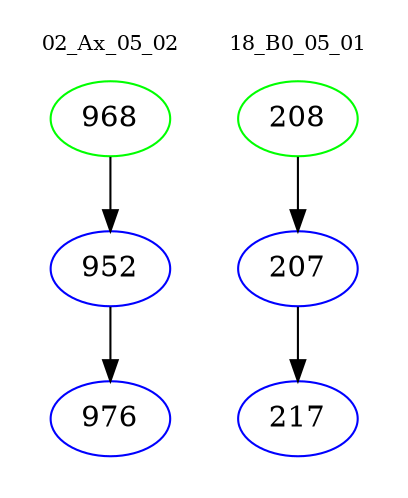 digraph{
subgraph cluster_0 {
color = white
label = "02_Ax_05_02";
fontsize=10;
T0_968 [label="968", color="green"]
T0_968 -> T0_952 [color="black"]
T0_952 [label="952", color="blue"]
T0_952 -> T0_976 [color="black"]
T0_976 [label="976", color="blue"]
}
subgraph cluster_1 {
color = white
label = "18_B0_05_01";
fontsize=10;
T1_208 [label="208", color="green"]
T1_208 -> T1_207 [color="black"]
T1_207 [label="207", color="blue"]
T1_207 -> T1_217 [color="black"]
T1_217 [label="217", color="blue"]
}
}
